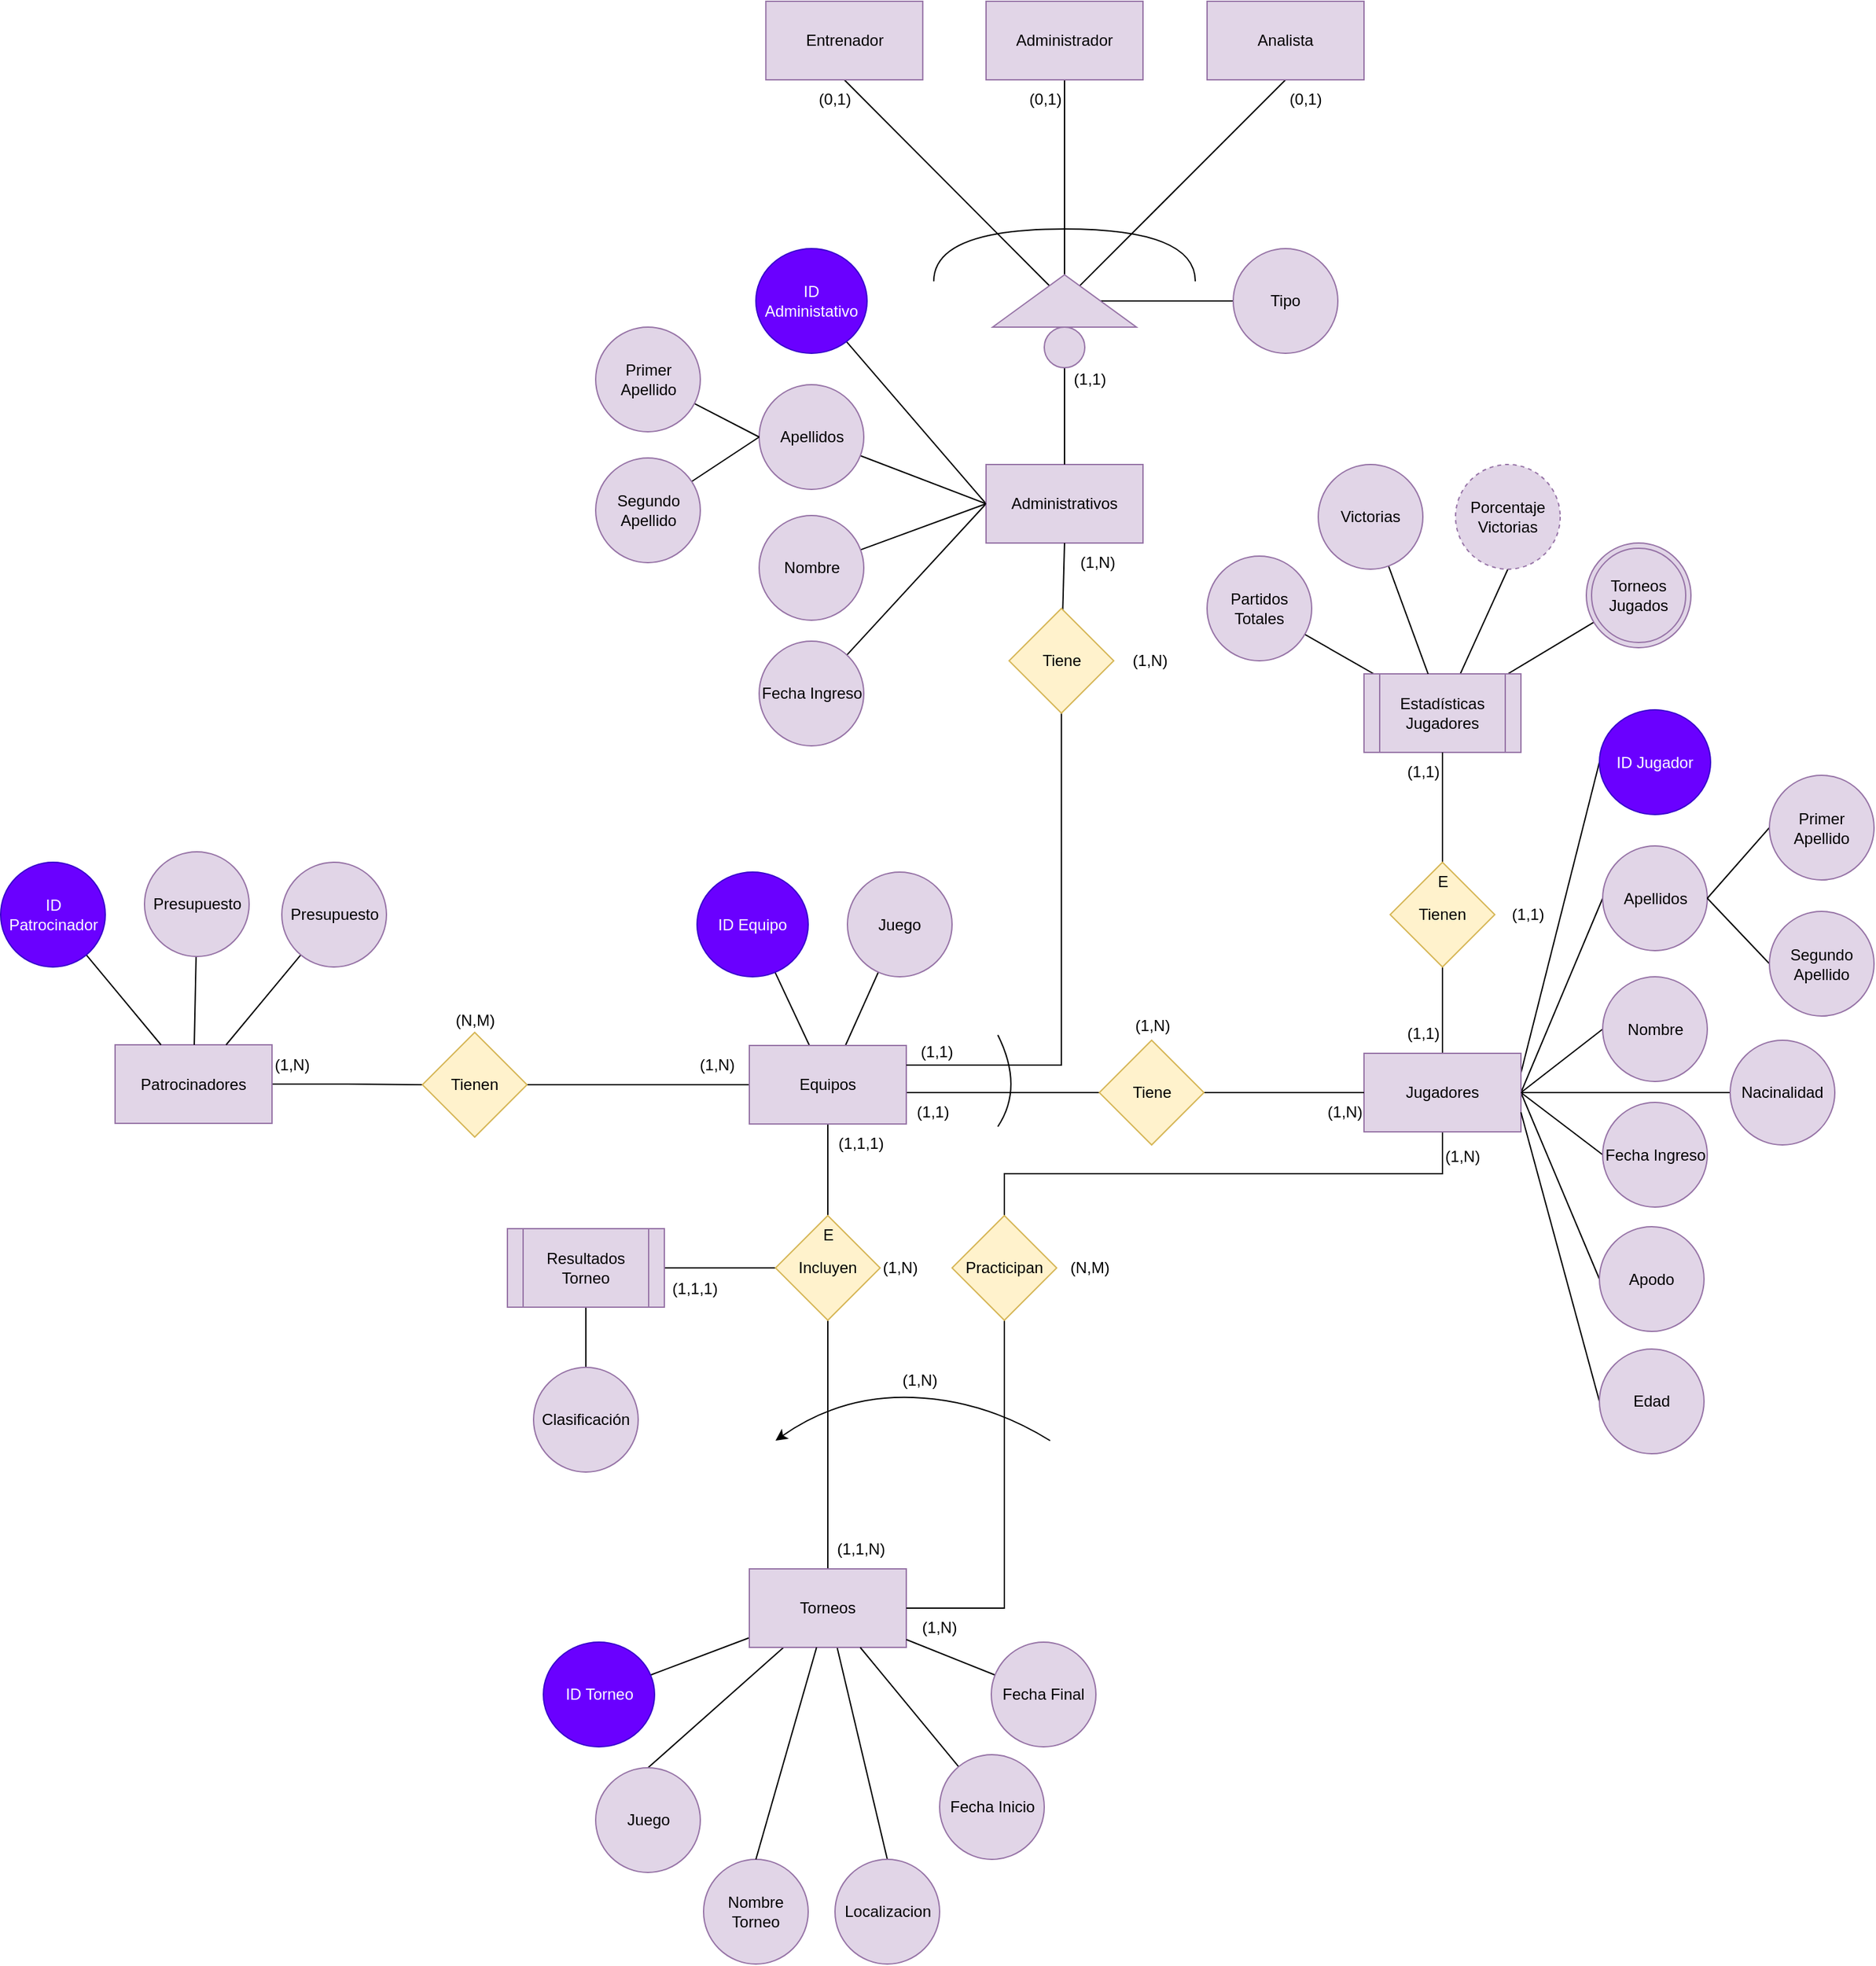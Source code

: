 <mxfile version="25.0.3">
  <diagram name="Página-1" id="83-e-vLK0RrSAy_42U-P">
    <mxGraphModel grid="1" page="1" gridSize="10" guides="1" tooltips="1" connect="1" arrows="1" fold="1" pageScale="1" pageWidth="827" pageHeight="1169" math="0" shadow="0">
      <root>
        <mxCell id="0" />
        <mxCell id="1" parent="0" />
        <mxCell id="bnpsGYUVljuNiMo0iAkC-108" style="edgeStyle=none;rounded=0;orthogonalLoop=1;jettySize=auto;html=1;entryX=0.5;entryY=1;entryDx=0;entryDy=0;elbow=vertical;endArrow=none;endFill=0;" edge="1" parent="1" source="bnpsGYUVljuNiMo0iAkC-1" target="bnpsGYUVljuNiMo0iAkC-31">
          <mxGeometry relative="1" as="geometry" />
        </mxCell>
        <mxCell id="EFPWm55D8CAjVVxN8Ojo-2" style="rounded=0;orthogonalLoop=1;jettySize=auto;html=1;entryX=0.5;entryY=0;entryDx=0;entryDy=0;exitX=0.5;exitY=1;exitDx=0;exitDy=0;endArrow=none;endFill=0;edgeStyle=orthogonalEdgeStyle;" edge="1" parent="1" source="bnpsGYUVljuNiMo0iAkC-1" target="bnpsGYUVljuNiMo0iAkC-99">
          <mxGeometry relative="1" as="geometry" />
        </mxCell>
        <mxCell id="cyemS9l4sLs4LkQCBaB2-11" style="rounded=0;orthogonalLoop=1;jettySize=auto;html=1;entryX=0;entryY=0.5;entryDx=0;entryDy=0;endArrow=none;endFill=0;exitX=1;exitY=0.25;exitDx=0;exitDy=0;" edge="1" parent="1" source="bnpsGYUVljuNiMo0iAkC-1" target="cyemS9l4sLs4LkQCBaB2-3">
          <mxGeometry relative="1" as="geometry" />
        </mxCell>
        <mxCell id="cyemS9l4sLs4LkQCBaB2-12" style="rounded=0;orthogonalLoop=1;jettySize=auto;html=1;entryX=0;entryY=0.5;entryDx=0;entryDy=0;endArrow=none;endFill=0;exitX=1;exitY=0.5;exitDx=0;exitDy=0;" edge="1" parent="1" source="bnpsGYUVljuNiMo0iAkC-1" target="cyemS9l4sLs4LkQCBaB2-5">
          <mxGeometry relative="1" as="geometry" />
        </mxCell>
        <mxCell id="cyemS9l4sLs4LkQCBaB2-13" style="rounded=0;orthogonalLoop=1;jettySize=auto;html=1;entryX=0;entryY=0.5;entryDx=0;entryDy=0;endArrow=none;endFill=0;exitX=1;exitY=0.5;exitDx=0;exitDy=0;" edge="1" parent="1" source="bnpsGYUVljuNiMo0iAkC-1" target="cyemS9l4sLs4LkQCBaB2-4">
          <mxGeometry relative="1" as="geometry" />
        </mxCell>
        <mxCell id="cyemS9l4sLs4LkQCBaB2-14" style="rounded=0;orthogonalLoop=1;jettySize=auto;html=1;entryX=0;entryY=0.5;entryDx=0;entryDy=0;endArrow=none;endFill=0;exitX=1;exitY=0.5;exitDx=0;exitDy=0;" edge="1" parent="1" source="bnpsGYUVljuNiMo0iAkC-1" target="cyemS9l4sLs4LkQCBaB2-10">
          <mxGeometry relative="1" as="geometry" />
        </mxCell>
        <mxCell id="cyemS9l4sLs4LkQCBaB2-39" style="rounded=0;orthogonalLoop=1;jettySize=auto;html=1;entryX=0;entryY=0.5;entryDx=0;entryDy=0;endArrow=none;endFill=0;exitX=1;exitY=0.5;exitDx=0;exitDy=0;" edge="1" parent="1" source="bnpsGYUVljuNiMo0iAkC-1" target="cyemS9l4sLs4LkQCBaB2-38">
          <mxGeometry relative="1" as="geometry" />
        </mxCell>
        <mxCell id="bnpsGYUVljuNiMo0iAkC-1" value="Jugadores" style="rounded=0;whiteSpace=wrap;html=1;fillColor=#e1d5e7;strokeColor=#9673a6;" vertex="1" parent="1">
          <mxGeometry x="300" y="74" width="120" height="60" as="geometry" />
        </mxCell>
        <mxCell id="bnpsGYUVljuNiMo0iAkC-17" style="edgeStyle=orthogonalEdgeStyle;rounded=0;orthogonalLoop=1;jettySize=auto;html=1;entryX=0.5;entryY=0;entryDx=0;entryDy=0;endArrow=none;endFill=0;" edge="1" parent="1" source="bnpsGYUVljuNiMo0iAkC-2" target="bnpsGYUVljuNiMo0iAkC-16">
          <mxGeometry relative="1" as="geometry" />
        </mxCell>
        <mxCell id="EFPWm55D8CAjVVxN8Ojo-11" style="edgeStyle=orthogonalEdgeStyle;rounded=0;orthogonalLoop=1;jettySize=auto;html=1;entryX=1;entryY=0.5;entryDx=0;entryDy=0;endArrow=none;endFill=0;" edge="1" parent="1" source="bnpsGYUVljuNiMo0iAkC-2" target="EFPWm55D8CAjVVxN8Ojo-9">
          <mxGeometry relative="1" as="geometry" />
        </mxCell>
        <mxCell id="EFPWm55D8CAjVVxN8Ojo-21" style="rounded=0;orthogonalLoop=1;jettySize=auto;html=1;endArrow=none;endFill=0;" edge="1" parent="1" source="bnpsGYUVljuNiMo0iAkC-2" target="EFPWm55D8CAjVVxN8Ojo-19">
          <mxGeometry relative="1" as="geometry">
            <Array as="points" />
          </mxGeometry>
        </mxCell>
        <mxCell id="EFPWm55D8CAjVVxN8Ojo-47" style="rounded=0;orthogonalLoop=1;jettySize=auto;html=1;endArrow=none;endFill=0;" edge="1" parent="1" source="bnpsGYUVljuNiMo0iAkC-2" target="EFPWm55D8CAjVVxN8Ojo-45">
          <mxGeometry relative="1" as="geometry" />
        </mxCell>
        <mxCell id="EFPWm55D8CAjVVxN8Ojo-71" style="edgeStyle=orthogonalEdgeStyle;rounded=0;orthogonalLoop=1;jettySize=auto;html=1;entryX=0;entryY=0.5;entryDx=0;entryDy=0;endArrow=none;endFill=0;" edge="1" parent="1" source="bnpsGYUVljuNiMo0iAkC-2" target="EFPWm55D8CAjVVxN8Ojo-70">
          <mxGeometry relative="1" as="geometry">
            <Array as="points">
              <mxPoint x="-10" y="104" />
              <mxPoint x="-10" y="104" />
            </Array>
          </mxGeometry>
        </mxCell>
        <mxCell id="bnpsGYUVljuNiMo0iAkC-2" value="Equipos" style="rounded=0;whiteSpace=wrap;html=1;fillColor=#e1d5e7;strokeColor=#9673a6;" vertex="1" parent="1">
          <mxGeometry x="-170" y="68" width="120" height="60" as="geometry" />
        </mxCell>
        <mxCell id="bnpsGYUVljuNiMo0iAkC-18" style="edgeStyle=orthogonalEdgeStyle;rounded=0;orthogonalLoop=1;jettySize=auto;html=1;entryX=0.5;entryY=1;entryDx=0;entryDy=0;endArrow=none;endFill=0;" edge="1" parent="1" source="bnpsGYUVljuNiMo0iAkC-3" target="bnpsGYUVljuNiMo0iAkC-16">
          <mxGeometry relative="1" as="geometry" />
        </mxCell>
        <mxCell id="EFPWm55D8CAjVVxN8Ojo-22" style="rounded=0;orthogonalLoop=1;jettySize=auto;html=1;endArrow=none;endFill=0;" edge="1" parent="1" source="bnpsGYUVljuNiMo0iAkC-3" target="EFPWm55D8CAjVVxN8Ojo-20">
          <mxGeometry relative="1" as="geometry" />
        </mxCell>
        <mxCell id="EFPWm55D8CAjVVxN8Ojo-51" style="rounded=0;orthogonalLoop=1;jettySize=auto;html=1;endArrow=none;endFill=0;entryX=0.5;entryY=0;entryDx=0;entryDy=0;" edge="1" parent="1" source="bnpsGYUVljuNiMo0iAkC-3" target="EFPWm55D8CAjVVxN8Ojo-48">
          <mxGeometry relative="1" as="geometry">
            <mxPoint x="-155" y="594" as="targetPoint" />
          </mxGeometry>
        </mxCell>
        <mxCell id="cyemS9l4sLs4LkQCBaB2-46" style="rounded=0;orthogonalLoop=1;jettySize=auto;html=1;endArrow=none;endFill=0;entryX=0.5;entryY=0;entryDx=0;entryDy=0;" edge="1" parent="1" source="bnpsGYUVljuNiMo0iAkC-3" target="cyemS9l4sLs4LkQCBaB2-45">
          <mxGeometry relative="1" as="geometry" />
        </mxCell>
        <mxCell id="bnpsGYUVljuNiMo0iAkC-3" value="Torneos" style="rounded=0;whiteSpace=wrap;html=1;fillColor=#e1d5e7;strokeColor=#9673a6;" vertex="1" parent="1">
          <mxGeometry x="-170" y="468" width="120" height="60" as="geometry" />
        </mxCell>
        <mxCell id="EFPWm55D8CAjVVxN8Ojo-12" style="edgeStyle=orthogonalEdgeStyle;rounded=0;orthogonalLoop=1;jettySize=auto;html=1;entryX=0;entryY=0.5;entryDx=0;entryDy=0;endArrow=none;endFill=0;" edge="1" parent="1" source="bnpsGYUVljuNiMo0iAkC-4" target="EFPWm55D8CAjVVxN8Ojo-9">
          <mxGeometry relative="1" as="geometry" />
        </mxCell>
        <mxCell id="bnpsGYUVljuNiMo0iAkC-4" value="Patrocinadores" style="rounded=0;whiteSpace=wrap;html=1;fillColor=#e1d5e7;strokeColor=#9673a6;" vertex="1" parent="1">
          <mxGeometry x="-655" y="67.5" width="120" height="60" as="geometry" />
        </mxCell>
        <mxCell id="EFPWm55D8CAjVVxN8Ojo-38" style="rounded=0;orthogonalLoop=1;jettySize=auto;html=1;entryX=0;entryY=0.5;entryDx=0;entryDy=0;endArrow=none;endFill=0;" edge="1" parent="1" source="bnpsGYUVljuNiMo0iAkC-6" target="bnpsGYUVljuNiMo0iAkC-51">
          <mxGeometry relative="1" as="geometry" />
        </mxCell>
        <mxCell id="bnpsGYUVljuNiMo0iAkC-6" value="ID Administativo" style="ellipse;whiteSpace=wrap;html=1;fillColor=#6a00ff;fontColor=#ffffff;strokeColor=#3700CC;rotation=0;" vertex="1" parent="1">
          <mxGeometry x="-165" y="-541" width="85" height="80" as="geometry" />
        </mxCell>
        <mxCell id="y8rLnEhPT8bitqkZ80da-15" style="edgeStyle=orthogonalEdgeStyle;rounded=0;orthogonalLoop=1;jettySize=auto;html=1;endArrow=none;endFill=0;" edge="1" parent="1" source="bnpsGYUVljuNiMo0iAkC-16" target="bnpsGYUVljuNiMo0iAkC-110">
          <mxGeometry relative="1" as="geometry" />
        </mxCell>
        <mxCell id="bnpsGYUVljuNiMo0iAkC-16" value="Incluyen" style="rhombus;whiteSpace=wrap;html=1;fillColor=#fff2cc;strokeColor=#d6b656;" vertex="1" parent="1">
          <mxGeometry x="-150" y="198" width="80" height="80" as="geometry" />
        </mxCell>
        <mxCell id="bnpsGYUVljuNiMo0iAkC-19" value="(1,1&lt;span style=&quot;background-color: initial;&quot;&gt;,N)&lt;/span&gt;" style="text;html=1;align=center;verticalAlign=middle;resizable=0;points=[];autosize=1;strokeColor=none;fillColor=none;" vertex="1" parent="1">
          <mxGeometry x="-115" y="438" width="60" height="30" as="geometry" />
        </mxCell>
        <mxCell id="bnpsGYUVljuNiMo0iAkC-20" value="(1,1,1)" style="text;html=1;align=center;verticalAlign=middle;resizable=0;points=[];autosize=1;strokeColor=none;fillColor=none;" vertex="1" parent="1">
          <mxGeometry x="-115" y="128" width="60" height="30" as="geometry" />
        </mxCell>
        <mxCell id="EFPWm55D8CAjVVxN8Ojo-25" style="rounded=0;orthogonalLoop=1;jettySize=auto;html=1;entryX=0.5;entryY=1;entryDx=0;entryDy=0;endArrow=none;endFill=0;" edge="1" parent="1" source="bnpsGYUVljuNiMo0iAkC-27" target="EFPWm55D8CAjVVxN8Ojo-23">
          <mxGeometry relative="1" as="geometry" />
        </mxCell>
        <mxCell id="EFPWm55D8CAjVVxN8Ojo-26" style="rounded=0;orthogonalLoop=1;jettySize=auto;html=1;endArrow=none;endFill=0;" edge="1" parent="1" source="bnpsGYUVljuNiMo0iAkC-27" target="EFPWm55D8CAjVVxN8Ojo-43">
          <mxGeometry relative="1" as="geometry">
            <mxPoint x="415" y="-266" as="targetPoint" />
          </mxGeometry>
        </mxCell>
        <mxCell id="y8rLnEhPT8bitqkZ80da-24" style="rounded=0;orthogonalLoop=1;jettySize=auto;html=1;endArrow=none;endFill=0;" edge="1" parent="1" source="bnpsGYUVljuNiMo0iAkC-27" target="y8rLnEhPT8bitqkZ80da-22">
          <mxGeometry relative="1" as="geometry" />
        </mxCell>
        <mxCell id="bnpsGYUVljuNiMo0iAkC-27" value="Estadísticas&lt;br&gt;Jugadores" style="shape=process;whiteSpace=wrap;html=1;backgroundOutline=1;fillColor=#e1d5e7;strokeColor=#9673a6;" vertex="1" parent="1">
          <mxGeometry x="300" y="-216" width="120" height="60" as="geometry" />
        </mxCell>
        <mxCell id="bnpsGYUVljuNiMo0iAkC-33" style="edgeStyle=orthogonalEdgeStyle;rounded=0;orthogonalLoop=1;jettySize=auto;html=1;endArrow=none;endFill=0;" edge="1" parent="1" source="bnpsGYUVljuNiMo0iAkC-31" target="bnpsGYUVljuNiMo0iAkC-27">
          <mxGeometry relative="1" as="geometry" />
        </mxCell>
        <mxCell id="bnpsGYUVljuNiMo0iAkC-31" value="Tienen" style="rhombus;whiteSpace=wrap;html=1;fillColor=#fff2cc;strokeColor=#d6b656;" vertex="1" parent="1">
          <mxGeometry x="320" y="-72" width="80" height="80" as="geometry" />
        </mxCell>
        <mxCell id="bnpsGYUVljuNiMo0iAkC-48" value="(1,1)" style="text;html=1;align=center;verticalAlign=middle;resizable=0;points=[];autosize=1;strokeColor=none;fillColor=none;" vertex="1" parent="1">
          <mxGeometry x="320" y="44" width="50" height="30" as="geometry" />
        </mxCell>
        <mxCell id="y8rLnEhPT8bitqkZ80da-3" value="" style="rounded=0;orthogonalLoop=1;jettySize=auto;html=1;endArrow=none;endFill=0;" edge="1" parent="1" source="bnpsGYUVljuNiMo0iAkC-110" target="EFPWm55D8CAjVVxN8Ojo-59">
          <mxGeometry relative="1" as="geometry">
            <mxPoint x="-480" y="218.639" as="sourcePoint" />
          </mxGeometry>
        </mxCell>
        <mxCell id="bnpsGYUVljuNiMo0iAkC-114" value="(1,N)" style="text;html=1;align=center;verticalAlign=middle;resizable=0;points=[];autosize=1;strokeColor=none;fillColor=none;" vertex="1" parent="1">
          <mxGeometry x="350" y="138" width="50" height="30" as="geometry" />
        </mxCell>
        <mxCell id="bnpsGYUVljuNiMo0iAkC-49" value="(1,1)" style="text;html=1;align=center;verticalAlign=middle;resizable=0;points=[];autosize=1;strokeColor=none;fillColor=none;" vertex="1" parent="1">
          <mxGeometry x="320" y="-156" width="50" height="30" as="geometry" />
        </mxCell>
        <mxCell id="bnpsGYUVljuNiMo0iAkC-65" style="edgeStyle=none;rounded=0;orthogonalLoop=1;jettySize=auto;html=1;entryX=0;entryY=0.5;entryDx=0;entryDy=0;elbow=vertical;endArrow=none;endFill=0;" edge="1" parent="1" source="cyemS9l4sLs4LkQCBaB2-34" target="bnpsGYUVljuNiMo0iAkC-52">
          <mxGeometry relative="1" as="geometry" />
        </mxCell>
        <mxCell id="EFPWm55D8CAjVVxN8Ojo-42" style="rounded=0;orthogonalLoop=1;jettySize=auto;html=1;endArrow=none;endFill=0;exitX=0;exitY=0.5;exitDx=0;exitDy=0;" edge="1" parent="1" source="bnpsGYUVljuNiMo0iAkC-51" target="EFPWm55D8CAjVVxN8Ojo-41">
          <mxGeometry relative="1" as="geometry" />
        </mxCell>
        <mxCell id="bnpsGYUVljuNiMo0iAkC-51" value="Administrativos" style="rounded=0;whiteSpace=wrap;html=1;fillColor=#e1d5e7;strokeColor=#9673a6;" vertex="1" parent="1">
          <mxGeometry x="11" y="-376" width="120" height="60" as="geometry" />
        </mxCell>
        <mxCell id="bnpsGYUVljuNiMo0iAkC-68" style="edgeStyle=none;rounded=0;orthogonalLoop=1;jettySize=auto;html=1;entryX=0;entryY=0.5;entryDx=0;entryDy=0;elbow=vertical;endArrow=none;endFill=0;" edge="1" parent="1" source="bnpsGYUVljuNiMo0iAkC-52" target="bnpsGYUVljuNiMo0iAkC-67">
          <mxGeometry relative="1" as="geometry" />
        </mxCell>
        <mxCell id="bnpsGYUVljuNiMo0iAkC-72" style="edgeStyle=none;rounded=0;orthogonalLoop=1;jettySize=auto;html=1;elbow=vertical;endArrow=none;endFill=0;entryX=0.5;entryY=1;entryDx=0;entryDy=0;" edge="1" parent="1" source="bnpsGYUVljuNiMo0iAkC-52" target="bnpsGYUVljuNiMo0iAkC-70">
          <mxGeometry relative="1" as="geometry" />
        </mxCell>
        <mxCell id="bnpsGYUVljuNiMo0iAkC-73" style="edgeStyle=none;rounded=0;orthogonalLoop=1;jettySize=auto;html=1;entryX=0.5;entryY=1;entryDx=0;entryDy=0;elbow=vertical;endArrow=none;endFill=0;" edge="1" parent="1" source="bnpsGYUVljuNiMo0iAkC-52" target="bnpsGYUVljuNiMo0iAkC-69">
          <mxGeometry relative="1" as="geometry" />
        </mxCell>
        <mxCell id="bnpsGYUVljuNiMo0iAkC-74" style="edgeStyle=none;rounded=0;orthogonalLoop=1;jettySize=auto;html=1;entryX=0.5;entryY=1;entryDx=0;entryDy=0;elbow=vertical;endArrow=none;endFill=0;" edge="1" parent="1" source="bnpsGYUVljuNiMo0iAkC-52" target="bnpsGYUVljuNiMo0iAkC-71">
          <mxGeometry relative="1" as="geometry" />
        </mxCell>
        <mxCell id="bnpsGYUVljuNiMo0iAkC-52" value="" style="triangle;whiteSpace=wrap;html=1;rotation=-90;fillColor=#e1d5e7;strokeColor=#9673a6;" vertex="1" parent="1">
          <mxGeometry x="51" y="-556" width="40" height="110" as="geometry" />
        </mxCell>
        <mxCell id="bnpsGYUVljuNiMo0iAkC-63" style="edgeStyle=orthogonalEdgeStyle;rounded=0;orthogonalLoop=1;jettySize=auto;html=1;entryX=1;entryY=0.25;entryDx=0;entryDy=0;elbow=vertical;endArrow=none;endFill=0;exitX=0.5;exitY=1;exitDx=0;exitDy=0;" edge="1" parent="1" source="bnpsGYUVljuNiMo0iAkC-53" target="bnpsGYUVljuNiMo0iAkC-2">
          <mxGeometry relative="1" as="geometry">
            <Array as="points">
              <mxPoint x="69" y="83" />
            </Array>
          </mxGeometry>
        </mxCell>
        <mxCell id="bnpsGYUVljuNiMo0iAkC-64" style="edgeStyle=none;rounded=0;orthogonalLoop=1;jettySize=auto;html=1;entryX=0.5;entryY=1;entryDx=0;entryDy=0;elbow=vertical;endArrow=none;endFill=0;" edge="1" parent="1" source="bnpsGYUVljuNiMo0iAkC-53" target="bnpsGYUVljuNiMo0iAkC-51">
          <mxGeometry relative="1" as="geometry" />
        </mxCell>
        <mxCell id="bnpsGYUVljuNiMo0iAkC-53" value="Tiene" style="rhombus;whiteSpace=wrap;html=1;fillColor=#fff2cc;strokeColor=#d6b656;" vertex="1" parent="1">
          <mxGeometry x="28.63" y="-266" width="80" height="80" as="geometry" />
        </mxCell>
        <mxCell id="bnpsGYUVljuNiMo0iAkC-67" value="Tipo" style="ellipse;whiteSpace=wrap;html=1;aspect=fixed;fillColor=#e1d5e7;strokeColor=#9673a6;" vertex="1" parent="1">
          <mxGeometry x="200" y="-541" width="80" height="80" as="geometry" />
        </mxCell>
        <mxCell id="bnpsGYUVljuNiMo0iAkC-69" value="Analista" style="rounded=0;whiteSpace=wrap;html=1;fillColor=#e1d5e7;strokeColor=#9673a6;" vertex="1" parent="1">
          <mxGeometry x="180" y="-730" width="120" height="60" as="geometry" />
        </mxCell>
        <mxCell id="bnpsGYUVljuNiMo0iAkC-71" value="Administrador" style="rounded=0;whiteSpace=wrap;html=1;fillColor=#e1d5e7;strokeColor=#9673a6;" vertex="1" parent="1">
          <mxGeometry x="11" y="-730" width="120" height="60" as="geometry" />
        </mxCell>
        <mxCell id="bnpsGYUVljuNiMo0iAkC-75" value="" style="endArrow=none;html=1;rounded=0;elbow=vertical;edgeStyle=orthogonalEdgeStyle;curved=1;" edge="1" parent="1">
          <mxGeometry width="50" height="50" relative="1" as="geometry">
            <mxPoint x="-29" y="-516" as="sourcePoint" />
            <mxPoint x="171" y="-516" as="targetPoint" />
            <Array as="points">
              <mxPoint x="-29" y="-556" />
              <mxPoint x="171" y="-556" />
            </Array>
          </mxGeometry>
        </mxCell>
        <mxCell id="bnpsGYUVljuNiMo0iAkC-77" value="(1,1)" style="text;html=1;align=center;verticalAlign=middle;resizable=0;points=[];autosize=1;strokeColor=none;fillColor=none;" vertex="1" parent="1">
          <mxGeometry x="65" y="-456" width="50" height="30" as="geometry" />
        </mxCell>
        <mxCell id="bnpsGYUVljuNiMo0iAkC-80" value="(0,1)" style="text;html=1;align=center;verticalAlign=middle;resizable=0;points=[];autosize=1;strokeColor=none;fillColor=none;" vertex="1" parent="1">
          <mxGeometry x="-130" y="-670" width="50" height="30" as="geometry" />
        </mxCell>
        <mxCell id="bnpsGYUVljuNiMo0iAkC-81" value="(0,1)" style="text;html=1;align=center;verticalAlign=middle;resizable=0;points=[];autosize=1;strokeColor=none;fillColor=none;" vertex="1" parent="1">
          <mxGeometry x="31" y="-670" width="50" height="30" as="geometry" />
        </mxCell>
        <mxCell id="bnpsGYUVljuNiMo0iAkC-92" value="(0,1)" style="text;html=1;align=center;verticalAlign=middle;resizable=0;points=[];autosize=1;strokeColor=none;fillColor=none;" vertex="1" parent="1">
          <mxGeometry x="230" y="-670" width="50" height="30" as="geometry" />
        </mxCell>
        <mxCell id="bnpsGYUVljuNiMo0iAkC-93" value="(1,1)" style="text;html=1;align=center;verticalAlign=middle;resizable=0;points=[];autosize=1;strokeColor=none;fillColor=none;" vertex="1" parent="1">
          <mxGeometry x="-52.5" y="58" width="50" height="30" as="geometry" />
        </mxCell>
        <mxCell id="bnpsGYUVljuNiMo0iAkC-96" value="(1,N)" style="text;html=1;align=center;verticalAlign=middle;resizable=0;points=[];autosize=1;strokeColor=none;fillColor=none;" vertex="1" parent="1">
          <mxGeometry x="71" y="-316" width="50" height="30" as="geometry" />
        </mxCell>
        <mxCell id="bnpsGYUVljuNiMo0iAkC-101" style="edgeStyle=orthogonalEdgeStyle;rounded=0;orthogonalLoop=1;jettySize=auto;html=1;elbow=vertical;entryX=1;entryY=0.5;entryDx=0;entryDy=0;exitX=0.5;exitY=1;exitDx=0;exitDy=0;endArrow=none;endFill=0;" edge="1" parent="1" source="bnpsGYUVljuNiMo0iAkC-99" target="bnpsGYUVljuNiMo0iAkC-3">
          <mxGeometry relative="1" as="geometry">
            <mxPoint x="-250" y="228" as="targetPoint" />
            <Array as="points">
              <mxPoint x="25" y="498" />
            </Array>
          </mxGeometry>
        </mxCell>
        <mxCell id="bnpsGYUVljuNiMo0iAkC-99" value="Practicipan" style="rhombus;whiteSpace=wrap;html=1;fillColor=#fff2cc;strokeColor=#d6b656;" vertex="1" parent="1">
          <mxGeometry x="-15" y="198" width="80" height="80" as="geometry" />
        </mxCell>
        <mxCell id="bnpsGYUVljuNiMo0iAkC-104" value="" style="curved=1;endArrow=none;html=1;rounded=0;elbow=vertical;endFill=0;startArrow=classic;startFill=1;" edge="1" parent="1">
          <mxGeometry width="50" height="50" relative="1" as="geometry">
            <mxPoint x="-150" y="370" as="sourcePoint" />
            <mxPoint x="60" y="370" as="targetPoint" />
            <Array as="points">
              <mxPoint x="-100" y="335" />
              <mxPoint x="10" y="339" />
            </Array>
          </mxGeometry>
        </mxCell>
        <mxCell id="bnpsGYUVljuNiMo0iAkC-106" value="(1,N)" style="text;html=1;align=center;verticalAlign=middle;resizable=0;points=[];autosize=1;strokeColor=none;fillColor=none;" vertex="1" parent="1">
          <mxGeometry x="-65" y="309" width="50" height="30" as="geometry" />
        </mxCell>
        <mxCell id="bnpsGYUVljuNiMo0iAkC-70" value="Entrenador" style="rounded=0;whiteSpace=wrap;html=1;fillColor=#e1d5e7;strokeColor=#9673a6;" vertex="1" parent="1">
          <mxGeometry x="-157.38" y="-730" width="120" height="60" as="geometry" />
        </mxCell>
        <mxCell id="bnpsGYUVljuNiMo0iAkC-110" value="Resultados&lt;br&gt;Torneo" style="shape=process;whiteSpace=wrap;html=1;backgroundOutline=1;fillColor=#e1d5e7;strokeColor=#9673a6;" vertex="1" parent="1">
          <mxGeometry x="-355" y="208" width="120" height="60" as="geometry" />
        </mxCell>
        <mxCell id="EFPWm55D8CAjVVxN8Ojo-9" value="Tienen" style="rhombus;whiteSpace=wrap;html=1;fillColor=#fff2cc;strokeColor=#d6b656;" vertex="1" parent="1">
          <mxGeometry x="-420" y="58" width="80" height="80" as="geometry" />
        </mxCell>
        <mxCell id="EFPWm55D8CAjVVxN8Ojo-14" value="(1,N)" style="text;html=1;align=center;verticalAlign=middle;resizable=0;points=[];autosize=1;strokeColor=none;fillColor=none;" vertex="1" parent="1">
          <mxGeometry x="-220" y="68" width="50" height="30" as="geometry" />
        </mxCell>
        <mxCell id="EFPWm55D8CAjVVxN8Ojo-15" value="(1,N)" style="text;html=1;align=center;verticalAlign=middle;resizable=0;points=[];autosize=1;strokeColor=none;fillColor=none;" vertex="1" parent="1">
          <mxGeometry x="-545" y="67.5" width="50" height="30" as="geometry" />
        </mxCell>
        <mxCell id="EFPWm55D8CAjVVxN8Ojo-18" value="(1,N)" style="text;html=1;align=center;verticalAlign=middle;resizable=0;points=[];autosize=1;strokeColor=none;fillColor=none;" vertex="1" parent="1">
          <mxGeometry x="-50" y="498" width="50" height="30" as="geometry" />
        </mxCell>
        <mxCell id="EFPWm55D8CAjVVxN8Ojo-19" value="ID Equipo" style="ellipse;whiteSpace=wrap;html=1;fillColor=#6a00ff;fontColor=#ffffff;strokeColor=#3700CC;rotation=0;" vertex="1" parent="1">
          <mxGeometry x="-210" y="-64.5" width="85" height="80" as="geometry" />
        </mxCell>
        <mxCell id="EFPWm55D8CAjVVxN8Ojo-20" value="ID Torneo" style="ellipse;whiteSpace=wrap;html=1;fillColor=#6a00ff;fontColor=#ffffff;strokeColor=#3700CC;rotation=0;" vertex="1" parent="1">
          <mxGeometry x="-327.5" y="524" width="85" height="80" as="geometry" />
        </mxCell>
        <mxCell id="EFPWm55D8CAjVVxN8Ojo-23" value="Porcentaje Victorias" style="ellipse;whiteSpace=wrap;html=1;aspect=fixed;dashed=1;fillColor=#e1d5e7;strokeColor=#9673a6;" vertex="1" parent="1">
          <mxGeometry x="370" y="-376" width="80" height="80" as="geometry" />
        </mxCell>
        <mxCell id="EFPWm55D8CAjVVxN8Ojo-40" style="rounded=0;orthogonalLoop=1;jettySize=auto;html=1;entryX=0;entryY=0.5;entryDx=0;entryDy=0;endArrow=none;endFill=0;" edge="1" parent="1" source="EFPWm55D8CAjVVxN8Ojo-30" target="bnpsGYUVljuNiMo0iAkC-51">
          <mxGeometry relative="1" as="geometry" />
        </mxCell>
        <mxCell id="EFPWm55D8CAjVVxN8Ojo-30" value="Nombre" style="ellipse;whiteSpace=wrap;html=1;fillColor=#e1d5e7;strokeColor=#9673a6;" vertex="1" parent="1">
          <mxGeometry x="-162.5" y="-337" width="80" height="80" as="geometry" />
        </mxCell>
        <mxCell id="EFPWm55D8CAjVVxN8Ojo-39" style="rounded=0;orthogonalLoop=1;jettySize=auto;html=1;entryX=0;entryY=0.5;entryDx=0;entryDy=0;endArrow=none;endFill=0;" edge="1" parent="1" source="EFPWm55D8CAjVVxN8Ojo-31" target="bnpsGYUVljuNiMo0iAkC-51">
          <mxGeometry relative="1" as="geometry" />
        </mxCell>
        <mxCell id="EFPWm55D8CAjVVxN8Ojo-31" value="Apellidos" style="ellipse;whiteSpace=wrap;html=1;fillColor=#e1d5e7;strokeColor=#9673a6;" vertex="1" parent="1">
          <mxGeometry x="-162.5" y="-437" width="80" height="80" as="geometry" />
        </mxCell>
        <mxCell id="EFPWm55D8CAjVVxN8Ojo-36" style="rounded=0;orthogonalLoop=1;jettySize=auto;html=1;entryX=0;entryY=0.5;entryDx=0;entryDy=0;endArrow=none;endFill=0;" edge="1" parent="1" source="EFPWm55D8CAjVVxN8Ojo-32" target="EFPWm55D8CAjVVxN8Ojo-31">
          <mxGeometry relative="1" as="geometry" />
        </mxCell>
        <mxCell id="EFPWm55D8CAjVVxN8Ojo-32" value="Primer Apellido" style="ellipse;whiteSpace=wrap;html=1;fillColor=#e1d5e7;strokeColor=#9673a6;" vertex="1" parent="1">
          <mxGeometry x="-287.5" y="-481" width="80" height="80" as="geometry" />
        </mxCell>
        <mxCell id="EFPWm55D8CAjVVxN8Ojo-37" style="rounded=0;orthogonalLoop=1;jettySize=auto;html=1;endArrow=none;endFill=0;entryX=0;entryY=0.5;entryDx=0;entryDy=0;" edge="1" parent="1" source="EFPWm55D8CAjVVxN8Ojo-33" target="EFPWm55D8CAjVVxN8Ojo-31">
          <mxGeometry relative="1" as="geometry" />
        </mxCell>
        <mxCell id="EFPWm55D8CAjVVxN8Ojo-33" value="Segundo Apellido" style="ellipse;whiteSpace=wrap;html=1;fillColor=#e1d5e7;strokeColor=#9673a6;" vertex="1" parent="1">
          <mxGeometry x="-287.5" y="-381" width="80" height="80" as="geometry" />
        </mxCell>
        <mxCell id="EFPWm55D8CAjVVxN8Ojo-41" value="Fecha Ingreso" style="ellipse;whiteSpace=wrap;html=1;fillColor=#e1d5e7;strokeColor=#9673a6;" vertex="1" parent="1">
          <mxGeometry x="-162.5" y="-241" width="80" height="80" as="geometry" />
        </mxCell>
        <mxCell id="EFPWm55D8CAjVVxN8Ojo-43" value="Torneos Jugados" style="ellipse;shape=doubleEllipse;whiteSpace=wrap;html=1;aspect=fixed;fillColor=#e1d5e7;strokeColor=#9673a6;" vertex="1" parent="1">
          <mxGeometry x="470" y="-316" width="80" height="80" as="geometry" />
        </mxCell>
        <mxCell id="EFPWm55D8CAjVVxN8Ojo-45" value="Juego" style="ellipse;whiteSpace=wrap;html=1;fillColor=#e1d5e7;strokeColor=#9673a6;" vertex="1" parent="1">
          <mxGeometry x="-95" y="-64.5" width="80" height="80" as="geometry" />
        </mxCell>
        <mxCell id="EFPWm55D8CAjVVxN8Ojo-48" value="Juego" style="ellipse;whiteSpace=wrap;html=1;fillColor=#e1d5e7;strokeColor=#9673a6;" vertex="1" parent="1">
          <mxGeometry x="-287.5" y="620" width="80" height="80" as="geometry" />
        </mxCell>
        <mxCell id="EFPWm55D8CAjVVxN8Ojo-49" value="Nombre Torneo" style="ellipse;whiteSpace=wrap;html=1;fillColor=#e1d5e7;strokeColor=#9673a6;" vertex="1" parent="1">
          <mxGeometry x="-205" y="690" width="80" height="80" as="geometry" />
        </mxCell>
        <mxCell id="EFPWm55D8CAjVVxN8Ojo-52" style="rounded=0;orthogonalLoop=1;jettySize=auto;html=1;endArrow=none;endFill=0;entryX=0.5;entryY=0;entryDx=0;entryDy=0;" edge="1" parent="1" source="bnpsGYUVljuNiMo0iAkC-3" target="EFPWm55D8CAjVVxN8Ojo-49">
          <mxGeometry relative="1" as="geometry" />
        </mxCell>
        <mxCell id="EFPWm55D8CAjVVxN8Ojo-59" value="Clasificación" style="ellipse;whiteSpace=wrap;html=1;fillColor=#e1d5e7;strokeColor=#9673a6;" vertex="1" parent="1">
          <mxGeometry x="-335" y="314" width="80" height="80" as="geometry" />
        </mxCell>
        <mxCell id="EFPWm55D8CAjVVxN8Ojo-61" value="(1,1)" style="text;html=1;align=center;verticalAlign=middle;resizable=0;points=[];autosize=1;strokeColor=none;fillColor=none;" vertex="1" parent="1">
          <mxGeometry x="400" y="-47" width="50" height="30" as="geometry" />
        </mxCell>
        <mxCell id="EFPWm55D8CAjVVxN8Ojo-62" value="(N,M)" style="text;html=1;align=center;verticalAlign=middle;resizable=0;points=[];autosize=1;strokeColor=none;fillColor=none;" vertex="1" parent="1">
          <mxGeometry x="65" y="223" width="50" height="30" as="geometry" />
        </mxCell>
        <mxCell id="EFPWm55D8CAjVVxN8Ojo-63" value="(1,N)" style="text;html=1;align=center;verticalAlign=middle;resizable=0;points=[];autosize=1;strokeColor=none;fillColor=none;" vertex="1" parent="1">
          <mxGeometry x="-80" y="223" width="50" height="30" as="geometry" />
        </mxCell>
        <mxCell id="EFPWm55D8CAjVVxN8Ojo-66" value="(N,M)" style="text;html=1;align=center;verticalAlign=middle;resizable=0;points=[];autosize=1;strokeColor=none;fillColor=none;" vertex="1" parent="1">
          <mxGeometry x="-405" y="34" width="50" height="30" as="geometry" />
        </mxCell>
        <mxCell id="EFPWm55D8CAjVVxN8Ojo-67" value="(1,N)" style="text;html=1;align=center;verticalAlign=middle;resizable=0;points=[];autosize=1;strokeColor=none;fillColor=none;" vertex="1" parent="1">
          <mxGeometry x="111" y="-241" width="50" height="30" as="geometry" />
        </mxCell>
        <mxCell id="EFPWm55D8CAjVVxN8Ojo-72" style="edgeStyle=orthogonalEdgeStyle;rounded=0;orthogonalLoop=1;jettySize=auto;html=1;entryX=0;entryY=0.5;entryDx=0;entryDy=0;endArrow=none;endFill=0;" edge="1" parent="1" source="EFPWm55D8CAjVVxN8Ojo-70" target="bnpsGYUVljuNiMo0iAkC-1">
          <mxGeometry relative="1" as="geometry" />
        </mxCell>
        <mxCell id="EFPWm55D8CAjVVxN8Ojo-70" value="Tiene" style="rhombus;whiteSpace=wrap;html=1;fillColor=#fff2cc;strokeColor=#d6b656;" vertex="1" parent="1">
          <mxGeometry x="97.63" y="64" width="80" height="80" as="geometry" />
        </mxCell>
        <mxCell id="EFPWm55D8CAjVVxN8Ojo-73" value="(1,1)" style="text;html=1;align=center;verticalAlign=middle;resizable=0;points=[];autosize=1;strokeColor=none;fillColor=none;" vertex="1" parent="1">
          <mxGeometry x="-55" y="104" width="50" height="30" as="geometry" />
        </mxCell>
        <mxCell id="EFPWm55D8CAjVVxN8Ojo-74" value="(1,N)" style="text;html=1;align=center;verticalAlign=middle;resizable=0;points=[];autosize=1;strokeColor=none;fillColor=none;" vertex="1" parent="1">
          <mxGeometry x="260" y="104" width="50" height="30" as="geometry" />
        </mxCell>
        <mxCell id="EFPWm55D8CAjVVxN8Ojo-75" value="(1,N)" style="text;html=1;align=center;verticalAlign=middle;resizable=0;points=[];autosize=1;strokeColor=none;fillColor=none;" vertex="1" parent="1">
          <mxGeometry x="112.63" y="38" width="50" height="30" as="geometry" />
        </mxCell>
        <mxCell id="cyemS9l4sLs4LkQCBaB2-3" value="ID Jugador" style="ellipse;whiteSpace=wrap;html=1;fillColor=#6a00ff;fontColor=#ffffff;strokeColor=#3700CC;rotation=0;" vertex="1" parent="1">
          <mxGeometry x="480" y="-188.5" width="85" height="80" as="geometry" />
        </mxCell>
        <mxCell id="cyemS9l4sLs4LkQCBaB2-4" value="Nombre" style="ellipse;whiteSpace=wrap;html=1;fillColor=#e1d5e7;strokeColor=#9673a6;" vertex="1" parent="1">
          <mxGeometry x="482.5" y="15.5" width="80" height="80" as="geometry" />
        </mxCell>
        <mxCell id="cyemS9l4sLs4LkQCBaB2-5" value="Apellidos" style="ellipse;whiteSpace=wrap;html=1;fillColor=#e1d5e7;strokeColor=#9673a6;" vertex="1" parent="1">
          <mxGeometry x="482.5" y="-84.5" width="80" height="80" as="geometry" />
        </mxCell>
        <mxCell id="cyemS9l4sLs4LkQCBaB2-6" style="rounded=0;orthogonalLoop=1;jettySize=auto;html=1;entryX=1;entryY=0.5;entryDx=0;entryDy=0;endArrow=none;endFill=0;exitX=0;exitY=0.5;exitDx=0;exitDy=0;" edge="1" parent="1" source="cyemS9l4sLs4LkQCBaB2-7" target="cyemS9l4sLs4LkQCBaB2-5">
          <mxGeometry relative="1" as="geometry" />
        </mxCell>
        <mxCell id="cyemS9l4sLs4LkQCBaB2-7" value="Primer Apellido" style="ellipse;whiteSpace=wrap;html=1;fillColor=#e1d5e7;strokeColor=#9673a6;" vertex="1" parent="1">
          <mxGeometry x="610" y="-138.5" width="80" height="80" as="geometry" />
        </mxCell>
        <mxCell id="cyemS9l4sLs4LkQCBaB2-8" style="rounded=0;orthogonalLoop=1;jettySize=auto;html=1;endArrow=none;endFill=0;entryX=1;entryY=0.5;entryDx=0;entryDy=0;exitX=0;exitY=0.5;exitDx=0;exitDy=0;" edge="1" parent="1" source="cyemS9l4sLs4LkQCBaB2-9" target="cyemS9l4sLs4LkQCBaB2-5">
          <mxGeometry relative="1" as="geometry">
            <mxPoint x="522.5" y="-32.5" as="targetPoint" />
          </mxGeometry>
        </mxCell>
        <mxCell id="cyemS9l4sLs4LkQCBaB2-9" value="Segundo Apellido" style="ellipse;whiteSpace=wrap;html=1;fillColor=#e1d5e7;strokeColor=#9673a6;" vertex="1" parent="1">
          <mxGeometry x="610" y="-34.5" width="80" height="80" as="geometry" />
        </mxCell>
        <mxCell id="cyemS9l4sLs4LkQCBaB2-10" value="Fecha Ingreso" style="ellipse;whiteSpace=wrap;html=1;fillColor=#e1d5e7;strokeColor=#9673a6;" vertex="1" parent="1">
          <mxGeometry x="482.5" y="111.5" width="80" height="80" as="geometry" />
        </mxCell>
        <mxCell id="cyemS9l4sLs4LkQCBaB2-21" value="(1,1,1)" style="text;html=1;align=center;verticalAlign=middle;resizable=0;points=[];autosize=1;strokeColor=none;fillColor=none;" vertex="1" parent="1">
          <mxGeometry x="-242.5" y="239" width="60" height="30" as="geometry" />
        </mxCell>
        <mxCell id="cyemS9l4sLs4LkQCBaB2-28" style="rounded=0;orthogonalLoop=1;jettySize=auto;html=1;endArrow=none;endFill=0;" edge="1" parent="1" source="cyemS9l4sLs4LkQCBaB2-26" target="bnpsGYUVljuNiMo0iAkC-4">
          <mxGeometry relative="1" as="geometry" />
        </mxCell>
        <mxCell id="cyemS9l4sLs4LkQCBaB2-26" value="ID Patrocinador" style="ellipse;whiteSpace=wrap;html=1;fillColor=#6a00ff;fontColor=#ffffff;strokeColor=#3700CC;" vertex="1" parent="1">
          <mxGeometry x="-742.5" y="-72" width="80" height="80" as="geometry" />
        </mxCell>
        <mxCell id="cyemS9l4sLs4LkQCBaB2-30" style="rounded=0;orthogonalLoop=1;jettySize=auto;html=1;endArrow=none;endFill=0;" edge="1" parent="1" source="cyemS9l4sLs4LkQCBaB2-29" target="bnpsGYUVljuNiMo0iAkC-4">
          <mxGeometry relative="1" as="geometry" />
        </mxCell>
        <mxCell id="cyemS9l4sLs4LkQCBaB2-29" value="Presupuesto" style="ellipse;whiteSpace=wrap;html=1;fillColor=#e1d5e7;strokeColor=#9673a6;" vertex="1" parent="1">
          <mxGeometry x="-527.5" y="-72" width="80" height="80" as="geometry" />
        </mxCell>
        <mxCell id="cyemS9l4sLs4LkQCBaB2-31" value="E" style="text;html=1;align=center;verticalAlign=middle;resizable=0;points=[];autosize=1;strokeColor=none;fillColor=none;" vertex="1" parent="1">
          <mxGeometry x="345" y="-72" width="30" height="30" as="geometry" />
        </mxCell>
        <mxCell id="y8rLnEhPT8bitqkZ80da-18" value="" style="rounded=0;orthogonalLoop=1;jettySize=auto;html=1;endArrow=none;endFill=0;" edge="1" parent="1" source="bnpsGYUVljuNiMo0iAkC-3" target="y8rLnEhPT8bitqkZ80da-17">
          <mxGeometry relative="1" as="geometry" />
        </mxCell>
        <mxCell id="y8rLnEhPT8bitqkZ80da-21" value="" style="rounded=0;orthogonalLoop=1;jettySize=auto;html=1;endArrow=none;endFill=0;" edge="1" parent="1" source="bnpsGYUVljuNiMo0iAkC-3" target="y8rLnEhPT8bitqkZ80da-20">
          <mxGeometry relative="1" as="geometry" />
        </mxCell>
        <mxCell id="y8rLnEhPT8bitqkZ80da-17" value="Fecha Inicio" style="ellipse;whiteSpace=wrap;html=1;fillColor=#e1d5e7;strokeColor=#9673a6;" vertex="1" parent="1">
          <mxGeometry x="-24.5" y="610" width="80" height="80" as="geometry" />
        </mxCell>
        <mxCell id="y8rLnEhPT8bitqkZ80da-20" value="Fecha Final" style="ellipse;whiteSpace=wrap;html=1;fillColor=#e1d5e7;strokeColor=#9673a6;" vertex="1" parent="1">
          <mxGeometry x="15.0" y="524" width="80" height="80" as="geometry" />
        </mxCell>
        <mxCell id="cyemS9l4sLs4LkQCBaB2-33" value="E" style="text;html=1;align=center;verticalAlign=middle;resizable=0;points=[];autosize=1;strokeColor=none;fillColor=none;" vertex="1" parent="1">
          <mxGeometry x="-125" y="198" width="30" height="30" as="geometry" />
        </mxCell>
        <mxCell id="cyemS9l4sLs4LkQCBaB2-35" value="" style="edgeStyle=none;rounded=0;orthogonalLoop=1;jettySize=auto;html=1;entryX=0.5;entryY=1;entryDx=0;entryDy=0;elbow=vertical;endArrow=none;endFill=0;" edge="1" parent="1" source="bnpsGYUVljuNiMo0iAkC-51" target="cyemS9l4sLs4LkQCBaB2-34">
          <mxGeometry relative="1" as="geometry">
            <mxPoint x="71" y="-376" as="sourcePoint" />
            <mxPoint x="71" y="-481" as="targetPoint" />
          </mxGeometry>
        </mxCell>
        <mxCell id="cyemS9l4sLs4LkQCBaB2-34" value="" style="ellipse;whiteSpace=wrap;html=1;aspect=fixed;fillColor=#e1d5e7;strokeColor=#9673a6;" vertex="1" parent="1">
          <mxGeometry x="55.5" y="-481" width="31" height="31" as="geometry" />
        </mxCell>
        <mxCell id="cyemS9l4sLs4LkQCBaB2-37" style="rounded=0;orthogonalLoop=1;jettySize=auto;html=1;endArrow=none;endFill=0;" edge="1" parent="1" source="cyemS9l4sLs4LkQCBaB2-36" target="bnpsGYUVljuNiMo0iAkC-27">
          <mxGeometry relative="1" as="geometry" />
        </mxCell>
        <mxCell id="cyemS9l4sLs4LkQCBaB2-36" value="Victorias" style="ellipse;whiteSpace=wrap;html=1;fillColor=#e1d5e7;strokeColor=#9673a6;" vertex="1" parent="1">
          <mxGeometry x="265" y="-376" width="80" height="80" as="geometry" />
        </mxCell>
        <mxCell id="y8rLnEhPT8bitqkZ80da-22" value="Partidos Totales" style="ellipse;whiteSpace=wrap;html=1;fillColor=#e1d5e7;strokeColor=#9673a6;" vertex="1" parent="1">
          <mxGeometry x="180" y="-306" width="80" height="80" as="geometry" />
        </mxCell>
        <mxCell id="cyemS9l4sLs4LkQCBaB2-38" value="Apodo" style="ellipse;whiteSpace=wrap;html=1;fillColor=#e1d5e7;strokeColor=#9673a6;" vertex="1" parent="1">
          <mxGeometry x="480" y="206.5" width="80" height="80" as="geometry" />
        </mxCell>
        <mxCell id="cyemS9l4sLs4LkQCBaB2-42" style="rounded=0;orthogonalLoop=1;jettySize=auto;html=1;endArrow=none;endFill=0;entryX=1;entryY=0.75;entryDx=0;entryDy=0;exitX=0;exitY=0.5;exitDx=0;exitDy=0;" edge="1" parent="1" source="cyemS9l4sLs4LkQCBaB2-41" target="bnpsGYUVljuNiMo0iAkC-1">
          <mxGeometry relative="1" as="geometry">
            <mxPoint x="410" y="150" as="targetPoint" />
          </mxGeometry>
        </mxCell>
        <mxCell id="cyemS9l4sLs4LkQCBaB2-41" value="Edad" style="ellipse;whiteSpace=wrap;html=1;fillColor=#e1d5e7;strokeColor=#9673a6;" vertex="1" parent="1">
          <mxGeometry x="480" y="300" width="80" height="80" as="geometry" />
        </mxCell>
        <mxCell id="cyemS9l4sLs4LkQCBaB2-44" style="edgeStyle=orthogonalEdgeStyle;rounded=0;orthogonalLoop=1;jettySize=auto;html=1;endArrow=none;endFill=0;" edge="1" parent="1" source="cyemS9l4sLs4LkQCBaB2-43" target="bnpsGYUVljuNiMo0iAkC-1">
          <mxGeometry relative="1" as="geometry" />
        </mxCell>
        <mxCell id="cyemS9l4sLs4LkQCBaB2-43" value="Nacinalidad" style="ellipse;whiteSpace=wrap;html=1;fillColor=#e1d5e7;strokeColor=#9673a6;" vertex="1" parent="1">
          <mxGeometry x="580" y="64" width="80" height="80" as="geometry" />
        </mxCell>
        <mxCell id="cyemS9l4sLs4LkQCBaB2-45" value="Localizacion" style="ellipse;whiteSpace=wrap;html=1;fillColor=#e1d5e7;strokeColor=#9673a6;" vertex="1" parent="1">
          <mxGeometry x="-104.5" y="690" width="80" height="80" as="geometry" />
        </mxCell>
        <mxCell id="y8rLnEhPT8bitqkZ80da-28" value="" style="endArrow=none;html=1;rounded=0;curved=1;" edge="1" parent="1">
          <mxGeometry width="50" height="50" relative="1" as="geometry">
            <mxPoint x="20" y="130" as="sourcePoint" />
            <mxPoint x="20" y="60" as="targetPoint" />
            <Array as="points">
              <mxPoint x="40" y="100" />
            </Array>
          </mxGeometry>
        </mxCell>
        <mxCell id="8iLgamqlXV7OS78li0XX-2" style="rounded=0;orthogonalLoop=1;jettySize=auto;html=1;endArrow=none;endFill=0;" edge="1" parent="1" source="8iLgamqlXV7OS78li0XX-1" target="bnpsGYUVljuNiMo0iAkC-4">
          <mxGeometry relative="1" as="geometry" />
        </mxCell>
        <mxCell id="8iLgamqlXV7OS78li0XX-1" value="Presupuesto" style="ellipse;whiteSpace=wrap;html=1;fillColor=#e1d5e7;strokeColor=#9673a6;" vertex="1" parent="1">
          <mxGeometry x="-632.5" y="-80" width="80" height="80" as="geometry" />
        </mxCell>
      </root>
    </mxGraphModel>
  </diagram>
</mxfile>
